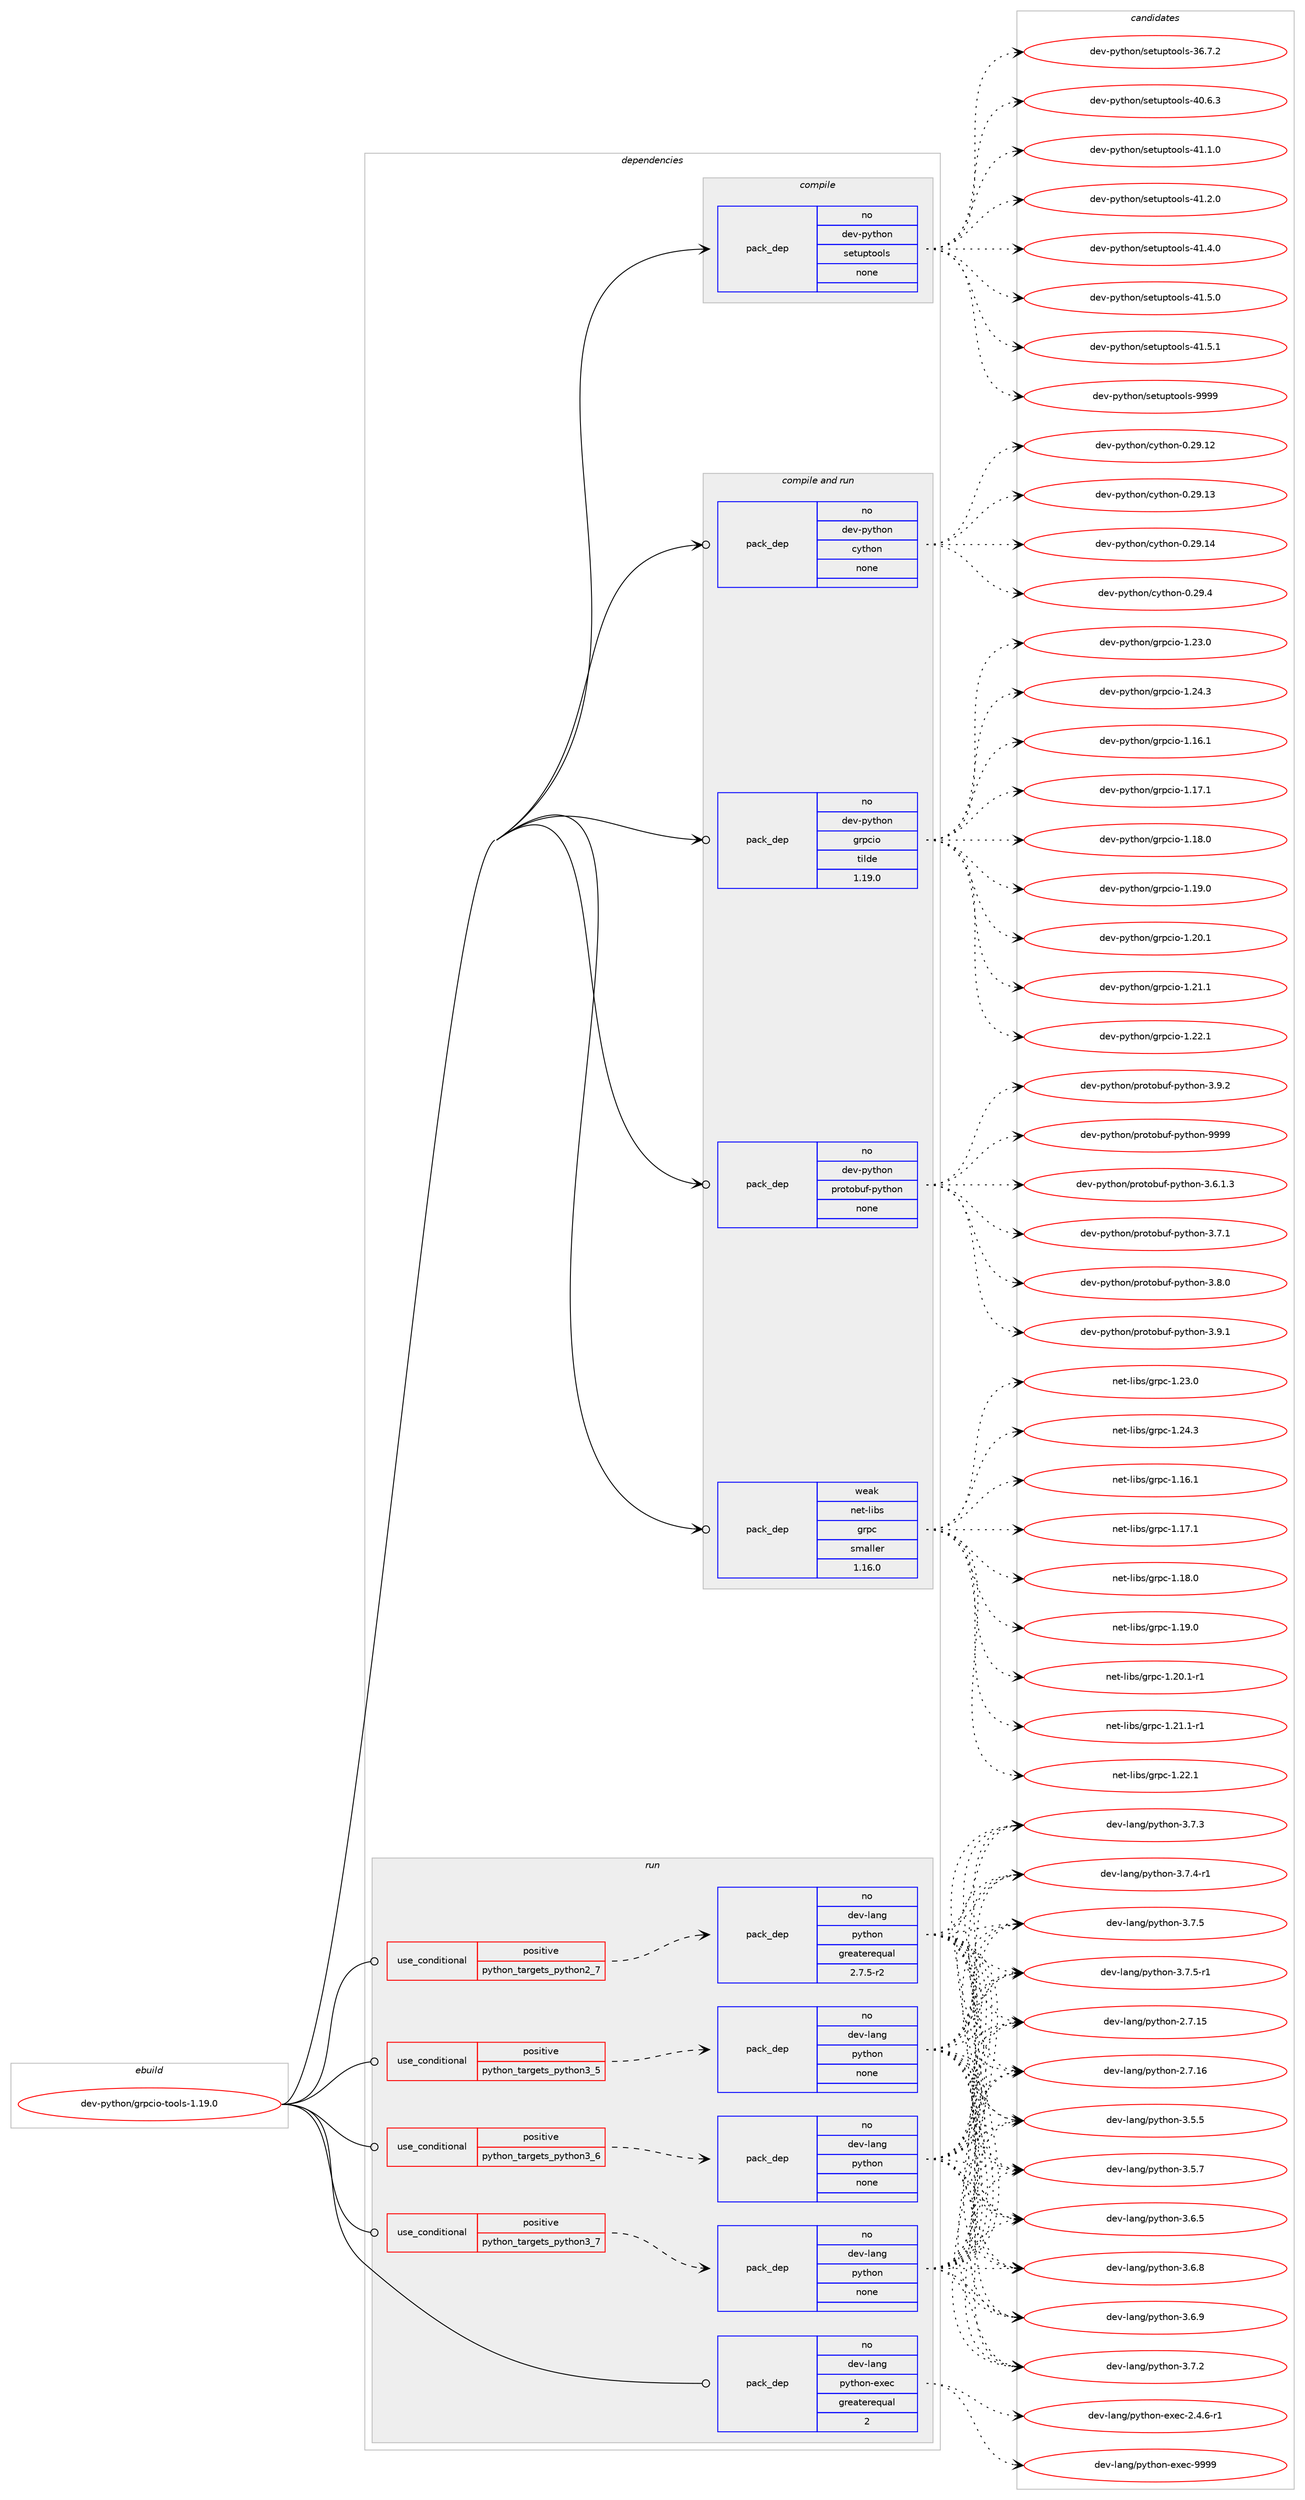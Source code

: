digraph prolog {

# *************
# Graph options
# *************

newrank=true;
concentrate=true;
compound=true;
graph [rankdir=LR,fontname=Helvetica,fontsize=10,ranksep=1.5];#, ranksep=2.5, nodesep=0.2];
edge  [arrowhead=vee];
node  [fontname=Helvetica,fontsize=10];

# **********
# The ebuild
# **********

subgraph cluster_leftcol {
color=gray;
rank=same;
label=<<i>ebuild</i>>;
id [label="dev-python/grpcio-tools-1.19.0", color=red, width=4, href="../dev-python/grpcio-tools-1.19.0.svg"];
}

# ****************
# The dependencies
# ****************

subgraph cluster_midcol {
color=gray;
label=<<i>dependencies</i>>;
subgraph cluster_compile {
fillcolor="#eeeeee";
style=filled;
label=<<i>compile</i>>;
subgraph pack455715 {
dependency607830 [label=<<TABLE BORDER="0" CELLBORDER="1" CELLSPACING="0" CELLPADDING="4" WIDTH="220"><TR><TD ROWSPAN="6" CELLPADDING="30">pack_dep</TD></TR><TR><TD WIDTH="110">no</TD></TR><TR><TD>dev-python</TD></TR><TR><TD>setuptools</TD></TR><TR><TD>none</TD></TR><TR><TD></TD></TR></TABLE>>, shape=none, color=blue];
}
id:e -> dependency607830:w [weight=20,style="solid",arrowhead="vee"];
}
subgraph cluster_compileandrun {
fillcolor="#eeeeee";
style=filled;
label=<<i>compile and run</i>>;
subgraph pack455716 {
dependency607831 [label=<<TABLE BORDER="0" CELLBORDER="1" CELLSPACING="0" CELLPADDING="4" WIDTH="220"><TR><TD ROWSPAN="6" CELLPADDING="30">pack_dep</TD></TR><TR><TD WIDTH="110">no</TD></TR><TR><TD>dev-python</TD></TR><TR><TD>cython</TD></TR><TR><TD>none</TD></TR><TR><TD></TD></TR></TABLE>>, shape=none, color=blue];
}
id:e -> dependency607831:w [weight=20,style="solid",arrowhead="odotvee"];
subgraph pack455717 {
dependency607832 [label=<<TABLE BORDER="0" CELLBORDER="1" CELLSPACING="0" CELLPADDING="4" WIDTH="220"><TR><TD ROWSPAN="6" CELLPADDING="30">pack_dep</TD></TR><TR><TD WIDTH="110">no</TD></TR><TR><TD>dev-python</TD></TR><TR><TD>grpcio</TD></TR><TR><TD>tilde</TD></TR><TR><TD>1.19.0</TD></TR></TABLE>>, shape=none, color=blue];
}
id:e -> dependency607832:w [weight=20,style="solid",arrowhead="odotvee"];
subgraph pack455718 {
dependency607833 [label=<<TABLE BORDER="0" CELLBORDER="1" CELLSPACING="0" CELLPADDING="4" WIDTH="220"><TR><TD ROWSPAN="6" CELLPADDING="30">pack_dep</TD></TR><TR><TD WIDTH="110">no</TD></TR><TR><TD>dev-python</TD></TR><TR><TD>protobuf-python</TD></TR><TR><TD>none</TD></TR><TR><TD></TD></TR></TABLE>>, shape=none, color=blue];
}
id:e -> dependency607833:w [weight=20,style="solid",arrowhead="odotvee"];
subgraph pack455719 {
dependency607834 [label=<<TABLE BORDER="0" CELLBORDER="1" CELLSPACING="0" CELLPADDING="4" WIDTH="220"><TR><TD ROWSPAN="6" CELLPADDING="30">pack_dep</TD></TR><TR><TD WIDTH="110">weak</TD></TR><TR><TD>net-libs</TD></TR><TR><TD>grpc</TD></TR><TR><TD>smaller</TD></TR><TR><TD>1.16.0</TD></TR></TABLE>>, shape=none, color=blue];
}
id:e -> dependency607834:w [weight=20,style="solid",arrowhead="odotvee"];
}
subgraph cluster_run {
fillcolor="#eeeeee";
style=filled;
label=<<i>run</i>>;
subgraph cond140317 {
dependency607835 [label=<<TABLE BORDER="0" CELLBORDER="1" CELLSPACING="0" CELLPADDING="4"><TR><TD ROWSPAN="3" CELLPADDING="10">use_conditional</TD></TR><TR><TD>positive</TD></TR><TR><TD>python_targets_python2_7</TD></TR></TABLE>>, shape=none, color=red];
subgraph pack455720 {
dependency607836 [label=<<TABLE BORDER="0" CELLBORDER="1" CELLSPACING="0" CELLPADDING="4" WIDTH="220"><TR><TD ROWSPAN="6" CELLPADDING="30">pack_dep</TD></TR><TR><TD WIDTH="110">no</TD></TR><TR><TD>dev-lang</TD></TR><TR><TD>python</TD></TR><TR><TD>greaterequal</TD></TR><TR><TD>2.7.5-r2</TD></TR></TABLE>>, shape=none, color=blue];
}
dependency607835:e -> dependency607836:w [weight=20,style="dashed",arrowhead="vee"];
}
id:e -> dependency607835:w [weight=20,style="solid",arrowhead="odot"];
subgraph cond140318 {
dependency607837 [label=<<TABLE BORDER="0" CELLBORDER="1" CELLSPACING="0" CELLPADDING="4"><TR><TD ROWSPAN="3" CELLPADDING="10">use_conditional</TD></TR><TR><TD>positive</TD></TR><TR><TD>python_targets_python3_5</TD></TR></TABLE>>, shape=none, color=red];
subgraph pack455721 {
dependency607838 [label=<<TABLE BORDER="0" CELLBORDER="1" CELLSPACING="0" CELLPADDING="4" WIDTH="220"><TR><TD ROWSPAN="6" CELLPADDING="30">pack_dep</TD></TR><TR><TD WIDTH="110">no</TD></TR><TR><TD>dev-lang</TD></TR><TR><TD>python</TD></TR><TR><TD>none</TD></TR><TR><TD></TD></TR></TABLE>>, shape=none, color=blue];
}
dependency607837:e -> dependency607838:w [weight=20,style="dashed",arrowhead="vee"];
}
id:e -> dependency607837:w [weight=20,style="solid",arrowhead="odot"];
subgraph cond140319 {
dependency607839 [label=<<TABLE BORDER="0" CELLBORDER="1" CELLSPACING="0" CELLPADDING="4"><TR><TD ROWSPAN="3" CELLPADDING="10">use_conditional</TD></TR><TR><TD>positive</TD></TR><TR><TD>python_targets_python3_6</TD></TR></TABLE>>, shape=none, color=red];
subgraph pack455722 {
dependency607840 [label=<<TABLE BORDER="0" CELLBORDER="1" CELLSPACING="0" CELLPADDING="4" WIDTH="220"><TR><TD ROWSPAN="6" CELLPADDING="30">pack_dep</TD></TR><TR><TD WIDTH="110">no</TD></TR><TR><TD>dev-lang</TD></TR><TR><TD>python</TD></TR><TR><TD>none</TD></TR><TR><TD></TD></TR></TABLE>>, shape=none, color=blue];
}
dependency607839:e -> dependency607840:w [weight=20,style="dashed",arrowhead="vee"];
}
id:e -> dependency607839:w [weight=20,style="solid",arrowhead="odot"];
subgraph cond140320 {
dependency607841 [label=<<TABLE BORDER="0" CELLBORDER="1" CELLSPACING="0" CELLPADDING="4"><TR><TD ROWSPAN="3" CELLPADDING="10">use_conditional</TD></TR><TR><TD>positive</TD></TR><TR><TD>python_targets_python3_7</TD></TR></TABLE>>, shape=none, color=red];
subgraph pack455723 {
dependency607842 [label=<<TABLE BORDER="0" CELLBORDER="1" CELLSPACING="0" CELLPADDING="4" WIDTH="220"><TR><TD ROWSPAN="6" CELLPADDING="30">pack_dep</TD></TR><TR><TD WIDTH="110">no</TD></TR><TR><TD>dev-lang</TD></TR><TR><TD>python</TD></TR><TR><TD>none</TD></TR><TR><TD></TD></TR></TABLE>>, shape=none, color=blue];
}
dependency607841:e -> dependency607842:w [weight=20,style="dashed",arrowhead="vee"];
}
id:e -> dependency607841:w [weight=20,style="solid",arrowhead="odot"];
subgraph pack455724 {
dependency607843 [label=<<TABLE BORDER="0" CELLBORDER="1" CELLSPACING="0" CELLPADDING="4" WIDTH="220"><TR><TD ROWSPAN="6" CELLPADDING="30">pack_dep</TD></TR><TR><TD WIDTH="110">no</TD></TR><TR><TD>dev-lang</TD></TR><TR><TD>python-exec</TD></TR><TR><TD>greaterequal</TD></TR><TR><TD>2</TD></TR></TABLE>>, shape=none, color=blue];
}
id:e -> dependency607843:w [weight=20,style="solid",arrowhead="odot"];
}
}

# **************
# The candidates
# **************

subgraph cluster_choices {
rank=same;
color=gray;
label=<<i>candidates</i>>;

subgraph choice455715 {
color=black;
nodesep=1;
choice100101118451121211161041111104711510111611711211611111110811545515446554650 [label="dev-python/setuptools-36.7.2", color=red, width=4,href="../dev-python/setuptools-36.7.2.svg"];
choice100101118451121211161041111104711510111611711211611111110811545524846544651 [label="dev-python/setuptools-40.6.3", color=red, width=4,href="../dev-python/setuptools-40.6.3.svg"];
choice100101118451121211161041111104711510111611711211611111110811545524946494648 [label="dev-python/setuptools-41.1.0", color=red, width=4,href="../dev-python/setuptools-41.1.0.svg"];
choice100101118451121211161041111104711510111611711211611111110811545524946504648 [label="dev-python/setuptools-41.2.0", color=red, width=4,href="../dev-python/setuptools-41.2.0.svg"];
choice100101118451121211161041111104711510111611711211611111110811545524946524648 [label="dev-python/setuptools-41.4.0", color=red, width=4,href="../dev-python/setuptools-41.4.0.svg"];
choice100101118451121211161041111104711510111611711211611111110811545524946534648 [label="dev-python/setuptools-41.5.0", color=red, width=4,href="../dev-python/setuptools-41.5.0.svg"];
choice100101118451121211161041111104711510111611711211611111110811545524946534649 [label="dev-python/setuptools-41.5.1", color=red, width=4,href="../dev-python/setuptools-41.5.1.svg"];
choice10010111845112121116104111110471151011161171121161111111081154557575757 [label="dev-python/setuptools-9999", color=red, width=4,href="../dev-python/setuptools-9999.svg"];
dependency607830:e -> choice100101118451121211161041111104711510111611711211611111110811545515446554650:w [style=dotted,weight="100"];
dependency607830:e -> choice100101118451121211161041111104711510111611711211611111110811545524846544651:w [style=dotted,weight="100"];
dependency607830:e -> choice100101118451121211161041111104711510111611711211611111110811545524946494648:w [style=dotted,weight="100"];
dependency607830:e -> choice100101118451121211161041111104711510111611711211611111110811545524946504648:w [style=dotted,weight="100"];
dependency607830:e -> choice100101118451121211161041111104711510111611711211611111110811545524946524648:w [style=dotted,weight="100"];
dependency607830:e -> choice100101118451121211161041111104711510111611711211611111110811545524946534648:w [style=dotted,weight="100"];
dependency607830:e -> choice100101118451121211161041111104711510111611711211611111110811545524946534649:w [style=dotted,weight="100"];
dependency607830:e -> choice10010111845112121116104111110471151011161171121161111111081154557575757:w [style=dotted,weight="100"];
}
subgraph choice455716 {
color=black;
nodesep=1;
choice1001011184511212111610411111047991211161041111104548465057464950 [label="dev-python/cython-0.29.12", color=red, width=4,href="../dev-python/cython-0.29.12.svg"];
choice1001011184511212111610411111047991211161041111104548465057464951 [label="dev-python/cython-0.29.13", color=red, width=4,href="../dev-python/cython-0.29.13.svg"];
choice1001011184511212111610411111047991211161041111104548465057464952 [label="dev-python/cython-0.29.14", color=red, width=4,href="../dev-python/cython-0.29.14.svg"];
choice10010111845112121116104111110479912111610411111045484650574652 [label="dev-python/cython-0.29.4", color=red, width=4,href="../dev-python/cython-0.29.4.svg"];
dependency607831:e -> choice1001011184511212111610411111047991211161041111104548465057464950:w [style=dotted,weight="100"];
dependency607831:e -> choice1001011184511212111610411111047991211161041111104548465057464951:w [style=dotted,weight="100"];
dependency607831:e -> choice1001011184511212111610411111047991211161041111104548465057464952:w [style=dotted,weight="100"];
dependency607831:e -> choice10010111845112121116104111110479912111610411111045484650574652:w [style=dotted,weight="100"];
}
subgraph choice455717 {
color=black;
nodesep=1;
choice10010111845112121116104111110471031141129910511145494649544649 [label="dev-python/grpcio-1.16.1", color=red, width=4,href="../dev-python/grpcio-1.16.1.svg"];
choice10010111845112121116104111110471031141129910511145494649554649 [label="dev-python/grpcio-1.17.1", color=red, width=4,href="../dev-python/grpcio-1.17.1.svg"];
choice10010111845112121116104111110471031141129910511145494649564648 [label="dev-python/grpcio-1.18.0", color=red, width=4,href="../dev-python/grpcio-1.18.0.svg"];
choice10010111845112121116104111110471031141129910511145494649574648 [label="dev-python/grpcio-1.19.0", color=red, width=4,href="../dev-python/grpcio-1.19.0.svg"];
choice10010111845112121116104111110471031141129910511145494650484649 [label="dev-python/grpcio-1.20.1", color=red, width=4,href="../dev-python/grpcio-1.20.1.svg"];
choice10010111845112121116104111110471031141129910511145494650494649 [label="dev-python/grpcio-1.21.1", color=red, width=4,href="../dev-python/grpcio-1.21.1.svg"];
choice10010111845112121116104111110471031141129910511145494650504649 [label="dev-python/grpcio-1.22.1", color=red, width=4,href="../dev-python/grpcio-1.22.1.svg"];
choice10010111845112121116104111110471031141129910511145494650514648 [label="dev-python/grpcio-1.23.0", color=red, width=4,href="../dev-python/grpcio-1.23.0.svg"];
choice10010111845112121116104111110471031141129910511145494650524651 [label="dev-python/grpcio-1.24.3", color=red, width=4,href="../dev-python/grpcio-1.24.3.svg"];
dependency607832:e -> choice10010111845112121116104111110471031141129910511145494649544649:w [style=dotted,weight="100"];
dependency607832:e -> choice10010111845112121116104111110471031141129910511145494649554649:w [style=dotted,weight="100"];
dependency607832:e -> choice10010111845112121116104111110471031141129910511145494649564648:w [style=dotted,weight="100"];
dependency607832:e -> choice10010111845112121116104111110471031141129910511145494649574648:w [style=dotted,weight="100"];
dependency607832:e -> choice10010111845112121116104111110471031141129910511145494650484649:w [style=dotted,weight="100"];
dependency607832:e -> choice10010111845112121116104111110471031141129910511145494650494649:w [style=dotted,weight="100"];
dependency607832:e -> choice10010111845112121116104111110471031141129910511145494650504649:w [style=dotted,weight="100"];
dependency607832:e -> choice10010111845112121116104111110471031141129910511145494650514648:w [style=dotted,weight="100"];
dependency607832:e -> choice10010111845112121116104111110471031141129910511145494650524651:w [style=dotted,weight="100"];
}
subgraph choice455718 {
color=black;
nodesep=1;
choice100101118451121211161041111104711211411111611198117102451121211161041111104551465446494651 [label="dev-python/protobuf-python-3.6.1.3", color=red, width=4,href="../dev-python/protobuf-python-3.6.1.3.svg"];
choice10010111845112121116104111110471121141111161119811710245112121116104111110455146554649 [label="dev-python/protobuf-python-3.7.1", color=red, width=4,href="../dev-python/protobuf-python-3.7.1.svg"];
choice10010111845112121116104111110471121141111161119811710245112121116104111110455146564648 [label="dev-python/protobuf-python-3.8.0", color=red, width=4,href="../dev-python/protobuf-python-3.8.0.svg"];
choice10010111845112121116104111110471121141111161119811710245112121116104111110455146574649 [label="dev-python/protobuf-python-3.9.1", color=red, width=4,href="../dev-python/protobuf-python-3.9.1.svg"];
choice10010111845112121116104111110471121141111161119811710245112121116104111110455146574650 [label="dev-python/protobuf-python-3.9.2", color=red, width=4,href="../dev-python/protobuf-python-3.9.2.svg"];
choice100101118451121211161041111104711211411111611198117102451121211161041111104557575757 [label="dev-python/protobuf-python-9999", color=red, width=4,href="../dev-python/protobuf-python-9999.svg"];
dependency607833:e -> choice100101118451121211161041111104711211411111611198117102451121211161041111104551465446494651:w [style=dotted,weight="100"];
dependency607833:e -> choice10010111845112121116104111110471121141111161119811710245112121116104111110455146554649:w [style=dotted,weight="100"];
dependency607833:e -> choice10010111845112121116104111110471121141111161119811710245112121116104111110455146564648:w [style=dotted,weight="100"];
dependency607833:e -> choice10010111845112121116104111110471121141111161119811710245112121116104111110455146574649:w [style=dotted,weight="100"];
dependency607833:e -> choice10010111845112121116104111110471121141111161119811710245112121116104111110455146574650:w [style=dotted,weight="100"];
dependency607833:e -> choice100101118451121211161041111104711211411111611198117102451121211161041111104557575757:w [style=dotted,weight="100"];
}
subgraph choice455719 {
color=black;
nodesep=1;
choice1101011164510810598115471031141129945494649544649 [label="net-libs/grpc-1.16.1", color=red, width=4,href="../net-libs/grpc-1.16.1.svg"];
choice1101011164510810598115471031141129945494649554649 [label="net-libs/grpc-1.17.1", color=red, width=4,href="../net-libs/grpc-1.17.1.svg"];
choice1101011164510810598115471031141129945494649564648 [label="net-libs/grpc-1.18.0", color=red, width=4,href="../net-libs/grpc-1.18.0.svg"];
choice1101011164510810598115471031141129945494649574648 [label="net-libs/grpc-1.19.0", color=red, width=4,href="../net-libs/grpc-1.19.0.svg"];
choice11010111645108105981154710311411299454946504846494511449 [label="net-libs/grpc-1.20.1-r1", color=red, width=4,href="../net-libs/grpc-1.20.1-r1.svg"];
choice11010111645108105981154710311411299454946504946494511449 [label="net-libs/grpc-1.21.1-r1", color=red, width=4,href="../net-libs/grpc-1.21.1-r1.svg"];
choice1101011164510810598115471031141129945494650504649 [label="net-libs/grpc-1.22.1", color=red, width=4,href="../net-libs/grpc-1.22.1.svg"];
choice1101011164510810598115471031141129945494650514648 [label="net-libs/grpc-1.23.0", color=red, width=4,href="../net-libs/grpc-1.23.0.svg"];
choice1101011164510810598115471031141129945494650524651 [label="net-libs/grpc-1.24.3", color=red, width=4,href="../net-libs/grpc-1.24.3.svg"];
dependency607834:e -> choice1101011164510810598115471031141129945494649544649:w [style=dotted,weight="100"];
dependency607834:e -> choice1101011164510810598115471031141129945494649554649:w [style=dotted,weight="100"];
dependency607834:e -> choice1101011164510810598115471031141129945494649564648:w [style=dotted,weight="100"];
dependency607834:e -> choice1101011164510810598115471031141129945494649574648:w [style=dotted,weight="100"];
dependency607834:e -> choice11010111645108105981154710311411299454946504846494511449:w [style=dotted,weight="100"];
dependency607834:e -> choice11010111645108105981154710311411299454946504946494511449:w [style=dotted,weight="100"];
dependency607834:e -> choice1101011164510810598115471031141129945494650504649:w [style=dotted,weight="100"];
dependency607834:e -> choice1101011164510810598115471031141129945494650514648:w [style=dotted,weight="100"];
dependency607834:e -> choice1101011164510810598115471031141129945494650524651:w [style=dotted,weight="100"];
}
subgraph choice455720 {
color=black;
nodesep=1;
choice10010111845108971101034711212111610411111045504655464953 [label="dev-lang/python-2.7.15", color=red, width=4,href="../dev-lang/python-2.7.15.svg"];
choice10010111845108971101034711212111610411111045504655464954 [label="dev-lang/python-2.7.16", color=red, width=4,href="../dev-lang/python-2.7.16.svg"];
choice100101118451089711010347112121116104111110455146534653 [label="dev-lang/python-3.5.5", color=red, width=4,href="../dev-lang/python-3.5.5.svg"];
choice100101118451089711010347112121116104111110455146534655 [label="dev-lang/python-3.5.7", color=red, width=4,href="../dev-lang/python-3.5.7.svg"];
choice100101118451089711010347112121116104111110455146544653 [label="dev-lang/python-3.6.5", color=red, width=4,href="../dev-lang/python-3.6.5.svg"];
choice100101118451089711010347112121116104111110455146544656 [label="dev-lang/python-3.6.8", color=red, width=4,href="../dev-lang/python-3.6.8.svg"];
choice100101118451089711010347112121116104111110455146544657 [label="dev-lang/python-3.6.9", color=red, width=4,href="../dev-lang/python-3.6.9.svg"];
choice100101118451089711010347112121116104111110455146554650 [label="dev-lang/python-3.7.2", color=red, width=4,href="../dev-lang/python-3.7.2.svg"];
choice100101118451089711010347112121116104111110455146554651 [label="dev-lang/python-3.7.3", color=red, width=4,href="../dev-lang/python-3.7.3.svg"];
choice1001011184510897110103471121211161041111104551465546524511449 [label="dev-lang/python-3.7.4-r1", color=red, width=4,href="../dev-lang/python-3.7.4-r1.svg"];
choice100101118451089711010347112121116104111110455146554653 [label="dev-lang/python-3.7.5", color=red, width=4,href="../dev-lang/python-3.7.5.svg"];
choice1001011184510897110103471121211161041111104551465546534511449 [label="dev-lang/python-3.7.5-r1", color=red, width=4,href="../dev-lang/python-3.7.5-r1.svg"];
dependency607836:e -> choice10010111845108971101034711212111610411111045504655464953:w [style=dotted,weight="100"];
dependency607836:e -> choice10010111845108971101034711212111610411111045504655464954:w [style=dotted,weight="100"];
dependency607836:e -> choice100101118451089711010347112121116104111110455146534653:w [style=dotted,weight="100"];
dependency607836:e -> choice100101118451089711010347112121116104111110455146534655:w [style=dotted,weight="100"];
dependency607836:e -> choice100101118451089711010347112121116104111110455146544653:w [style=dotted,weight="100"];
dependency607836:e -> choice100101118451089711010347112121116104111110455146544656:w [style=dotted,weight="100"];
dependency607836:e -> choice100101118451089711010347112121116104111110455146544657:w [style=dotted,weight="100"];
dependency607836:e -> choice100101118451089711010347112121116104111110455146554650:w [style=dotted,weight="100"];
dependency607836:e -> choice100101118451089711010347112121116104111110455146554651:w [style=dotted,weight="100"];
dependency607836:e -> choice1001011184510897110103471121211161041111104551465546524511449:w [style=dotted,weight="100"];
dependency607836:e -> choice100101118451089711010347112121116104111110455146554653:w [style=dotted,weight="100"];
dependency607836:e -> choice1001011184510897110103471121211161041111104551465546534511449:w [style=dotted,weight="100"];
}
subgraph choice455721 {
color=black;
nodesep=1;
choice10010111845108971101034711212111610411111045504655464953 [label="dev-lang/python-2.7.15", color=red, width=4,href="../dev-lang/python-2.7.15.svg"];
choice10010111845108971101034711212111610411111045504655464954 [label="dev-lang/python-2.7.16", color=red, width=4,href="../dev-lang/python-2.7.16.svg"];
choice100101118451089711010347112121116104111110455146534653 [label="dev-lang/python-3.5.5", color=red, width=4,href="../dev-lang/python-3.5.5.svg"];
choice100101118451089711010347112121116104111110455146534655 [label="dev-lang/python-3.5.7", color=red, width=4,href="../dev-lang/python-3.5.7.svg"];
choice100101118451089711010347112121116104111110455146544653 [label="dev-lang/python-3.6.5", color=red, width=4,href="../dev-lang/python-3.6.5.svg"];
choice100101118451089711010347112121116104111110455146544656 [label="dev-lang/python-3.6.8", color=red, width=4,href="../dev-lang/python-3.6.8.svg"];
choice100101118451089711010347112121116104111110455146544657 [label="dev-lang/python-3.6.9", color=red, width=4,href="../dev-lang/python-3.6.9.svg"];
choice100101118451089711010347112121116104111110455146554650 [label="dev-lang/python-3.7.2", color=red, width=4,href="../dev-lang/python-3.7.2.svg"];
choice100101118451089711010347112121116104111110455146554651 [label="dev-lang/python-3.7.3", color=red, width=4,href="../dev-lang/python-3.7.3.svg"];
choice1001011184510897110103471121211161041111104551465546524511449 [label="dev-lang/python-3.7.4-r1", color=red, width=4,href="../dev-lang/python-3.7.4-r1.svg"];
choice100101118451089711010347112121116104111110455146554653 [label="dev-lang/python-3.7.5", color=red, width=4,href="../dev-lang/python-3.7.5.svg"];
choice1001011184510897110103471121211161041111104551465546534511449 [label="dev-lang/python-3.7.5-r1", color=red, width=4,href="../dev-lang/python-3.7.5-r1.svg"];
dependency607838:e -> choice10010111845108971101034711212111610411111045504655464953:w [style=dotted,weight="100"];
dependency607838:e -> choice10010111845108971101034711212111610411111045504655464954:w [style=dotted,weight="100"];
dependency607838:e -> choice100101118451089711010347112121116104111110455146534653:w [style=dotted,weight="100"];
dependency607838:e -> choice100101118451089711010347112121116104111110455146534655:w [style=dotted,weight="100"];
dependency607838:e -> choice100101118451089711010347112121116104111110455146544653:w [style=dotted,weight="100"];
dependency607838:e -> choice100101118451089711010347112121116104111110455146544656:w [style=dotted,weight="100"];
dependency607838:e -> choice100101118451089711010347112121116104111110455146544657:w [style=dotted,weight="100"];
dependency607838:e -> choice100101118451089711010347112121116104111110455146554650:w [style=dotted,weight="100"];
dependency607838:e -> choice100101118451089711010347112121116104111110455146554651:w [style=dotted,weight="100"];
dependency607838:e -> choice1001011184510897110103471121211161041111104551465546524511449:w [style=dotted,weight="100"];
dependency607838:e -> choice100101118451089711010347112121116104111110455146554653:w [style=dotted,weight="100"];
dependency607838:e -> choice1001011184510897110103471121211161041111104551465546534511449:w [style=dotted,weight="100"];
}
subgraph choice455722 {
color=black;
nodesep=1;
choice10010111845108971101034711212111610411111045504655464953 [label="dev-lang/python-2.7.15", color=red, width=4,href="../dev-lang/python-2.7.15.svg"];
choice10010111845108971101034711212111610411111045504655464954 [label="dev-lang/python-2.7.16", color=red, width=4,href="../dev-lang/python-2.7.16.svg"];
choice100101118451089711010347112121116104111110455146534653 [label="dev-lang/python-3.5.5", color=red, width=4,href="../dev-lang/python-3.5.5.svg"];
choice100101118451089711010347112121116104111110455146534655 [label="dev-lang/python-3.5.7", color=red, width=4,href="../dev-lang/python-3.5.7.svg"];
choice100101118451089711010347112121116104111110455146544653 [label="dev-lang/python-3.6.5", color=red, width=4,href="../dev-lang/python-3.6.5.svg"];
choice100101118451089711010347112121116104111110455146544656 [label="dev-lang/python-3.6.8", color=red, width=4,href="../dev-lang/python-3.6.8.svg"];
choice100101118451089711010347112121116104111110455146544657 [label="dev-lang/python-3.6.9", color=red, width=4,href="../dev-lang/python-3.6.9.svg"];
choice100101118451089711010347112121116104111110455146554650 [label="dev-lang/python-3.7.2", color=red, width=4,href="../dev-lang/python-3.7.2.svg"];
choice100101118451089711010347112121116104111110455146554651 [label="dev-lang/python-3.7.3", color=red, width=4,href="../dev-lang/python-3.7.3.svg"];
choice1001011184510897110103471121211161041111104551465546524511449 [label="dev-lang/python-3.7.4-r1", color=red, width=4,href="../dev-lang/python-3.7.4-r1.svg"];
choice100101118451089711010347112121116104111110455146554653 [label="dev-lang/python-3.7.5", color=red, width=4,href="../dev-lang/python-3.7.5.svg"];
choice1001011184510897110103471121211161041111104551465546534511449 [label="dev-lang/python-3.7.5-r1", color=red, width=4,href="../dev-lang/python-3.7.5-r1.svg"];
dependency607840:e -> choice10010111845108971101034711212111610411111045504655464953:w [style=dotted,weight="100"];
dependency607840:e -> choice10010111845108971101034711212111610411111045504655464954:w [style=dotted,weight="100"];
dependency607840:e -> choice100101118451089711010347112121116104111110455146534653:w [style=dotted,weight="100"];
dependency607840:e -> choice100101118451089711010347112121116104111110455146534655:w [style=dotted,weight="100"];
dependency607840:e -> choice100101118451089711010347112121116104111110455146544653:w [style=dotted,weight="100"];
dependency607840:e -> choice100101118451089711010347112121116104111110455146544656:w [style=dotted,weight="100"];
dependency607840:e -> choice100101118451089711010347112121116104111110455146544657:w [style=dotted,weight="100"];
dependency607840:e -> choice100101118451089711010347112121116104111110455146554650:w [style=dotted,weight="100"];
dependency607840:e -> choice100101118451089711010347112121116104111110455146554651:w [style=dotted,weight="100"];
dependency607840:e -> choice1001011184510897110103471121211161041111104551465546524511449:w [style=dotted,weight="100"];
dependency607840:e -> choice100101118451089711010347112121116104111110455146554653:w [style=dotted,weight="100"];
dependency607840:e -> choice1001011184510897110103471121211161041111104551465546534511449:w [style=dotted,weight="100"];
}
subgraph choice455723 {
color=black;
nodesep=1;
choice10010111845108971101034711212111610411111045504655464953 [label="dev-lang/python-2.7.15", color=red, width=4,href="../dev-lang/python-2.7.15.svg"];
choice10010111845108971101034711212111610411111045504655464954 [label="dev-lang/python-2.7.16", color=red, width=4,href="../dev-lang/python-2.7.16.svg"];
choice100101118451089711010347112121116104111110455146534653 [label="dev-lang/python-3.5.5", color=red, width=4,href="../dev-lang/python-3.5.5.svg"];
choice100101118451089711010347112121116104111110455146534655 [label="dev-lang/python-3.5.7", color=red, width=4,href="../dev-lang/python-3.5.7.svg"];
choice100101118451089711010347112121116104111110455146544653 [label="dev-lang/python-3.6.5", color=red, width=4,href="../dev-lang/python-3.6.5.svg"];
choice100101118451089711010347112121116104111110455146544656 [label="dev-lang/python-3.6.8", color=red, width=4,href="../dev-lang/python-3.6.8.svg"];
choice100101118451089711010347112121116104111110455146544657 [label="dev-lang/python-3.6.9", color=red, width=4,href="../dev-lang/python-3.6.9.svg"];
choice100101118451089711010347112121116104111110455146554650 [label="dev-lang/python-3.7.2", color=red, width=4,href="../dev-lang/python-3.7.2.svg"];
choice100101118451089711010347112121116104111110455146554651 [label="dev-lang/python-3.7.3", color=red, width=4,href="../dev-lang/python-3.7.3.svg"];
choice1001011184510897110103471121211161041111104551465546524511449 [label="dev-lang/python-3.7.4-r1", color=red, width=4,href="../dev-lang/python-3.7.4-r1.svg"];
choice100101118451089711010347112121116104111110455146554653 [label="dev-lang/python-3.7.5", color=red, width=4,href="../dev-lang/python-3.7.5.svg"];
choice1001011184510897110103471121211161041111104551465546534511449 [label="dev-lang/python-3.7.5-r1", color=red, width=4,href="../dev-lang/python-3.7.5-r1.svg"];
dependency607842:e -> choice10010111845108971101034711212111610411111045504655464953:w [style=dotted,weight="100"];
dependency607842:e -> choice10010111845108971101034711212111610411111045504655464954:w [style=dotted,weight="100"];
dependency607842:e -> choice100101118451089711010347112121116104111110455146534653:w [style=dotted,weight="100"];
dependency607842:e -> choice100101118451089711010347112121116104111110455146534655:w [style=dotted,weight="100"];
dependency607842:e -> choice100101118451089711010347112121116104111110455146544653:w [style=dotted,weight="100"];
dependency607842:e -> choice100101118451089711010347112121116104111110455146544656:w [style=dotted,weight="100"];
dependency607842:e -> choice100101118451089711010347112121116104111110455146544657:w [style=dotted,weight="100"];
dependency607842:e -> choice100101118451089711010347112121116104111110455146554650:w [style=dotted,weight="100"];
dependency607842:e -> choice100101118451089711010347112121116104111110455146554651:w [style=dotted,weight="100"];
dependency607842:e -> choice1001011184510897110103471121211161041111104551465546524511449:w [style=dotted,weight="100"];
dependency607842:e -> choice100101118451089711010347112121116104111110455146554653:w [style=dotted,weight="100"];
dependency607842:e -> choice1001011184510897110103471121211161041111104551465546534511449:w [style=dotted,weight="100"];
}
subgraph choice455724 {
color=black;
nodesep=1;
choice10010111845108971101034711212111610411111045101120101994550465246544511449 [label="dev-lang/python-exec-2.4.6-r1", color=red, width=4,href="../dev-lang/python-exec-2.4.6-r1.svg"];
choice10010111845108971101034711212111610411111045101120101994557575757 [label="dev-lang/python-exec-9999", color=red, width=4,href="../dev-lang/python-exec-9999.svg"];
dependency607843:e -> choice10010111845108971101034711212111610411111045101120101994550465246544511449:w [style=dotted,weight="100"];
dependency607843:e -> choice10010111845108971101034711212111610411111045101120101994557575757:w [style=dotted,weight="100"];
}
}

}
